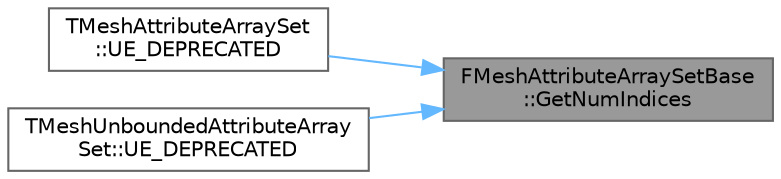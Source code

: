 digraph "FMeshAttributeArraySetBase::GetNumIndices"
{
 // INTERACTIVE_SVG=YES
 // LATEX_PDF_SIZE
  bgcolor="transparent";
  edge [fontname=Helvetica,fontsize=10,labelfontname=Helvetica,labelfontsize=10];
  node [fontname=Helvetica,fontsize=10,shape=box,height=0.2,width=0.4];
  rankdir="RL";
  Node1 [id="Node000001",label="FMeshAttributeArraySetBase\l::GetNumIndices",height=0.2,width=0.4,color="gray40", fillcolor="grey60", style="filled", fontcolor="black",tooltip=" "];
  Node1 -> Node2 [id="edge1_Node000001_Node000002",dir="back",color="steelblue1",style="solid",tooltip=" "];
  Node2 [id="Node000002",label="TMeshAttributeArraySet\l::UE_DEPRECATED",height=0.2,width=0.4,color="grey40", fillcolor="white", style="filled",URL="$d4/d6f/classTMeshAttributeArraySet.html#ac357864d5c43f978ab6de1f81defefa3",tooltip=" "];
  Node1 -> Node3 [id="edge2_Node000001_Node000003",dir="back",color="steelblue1",style="solid",tooltip=" "];
  Node3 [id="Node000003",label="TMeshUnboundedAttributeArray\lSet::UE_DEPRECATED",height=0.2,width=0.4,color="grey40", fillcolor="white", style="filled",URL="$d1/d24/classTMeshUnboundedAttributeArraySet.html#aa3eb9e88134f7524d2ffef7babf2fc82",tooltip=" "];
}
